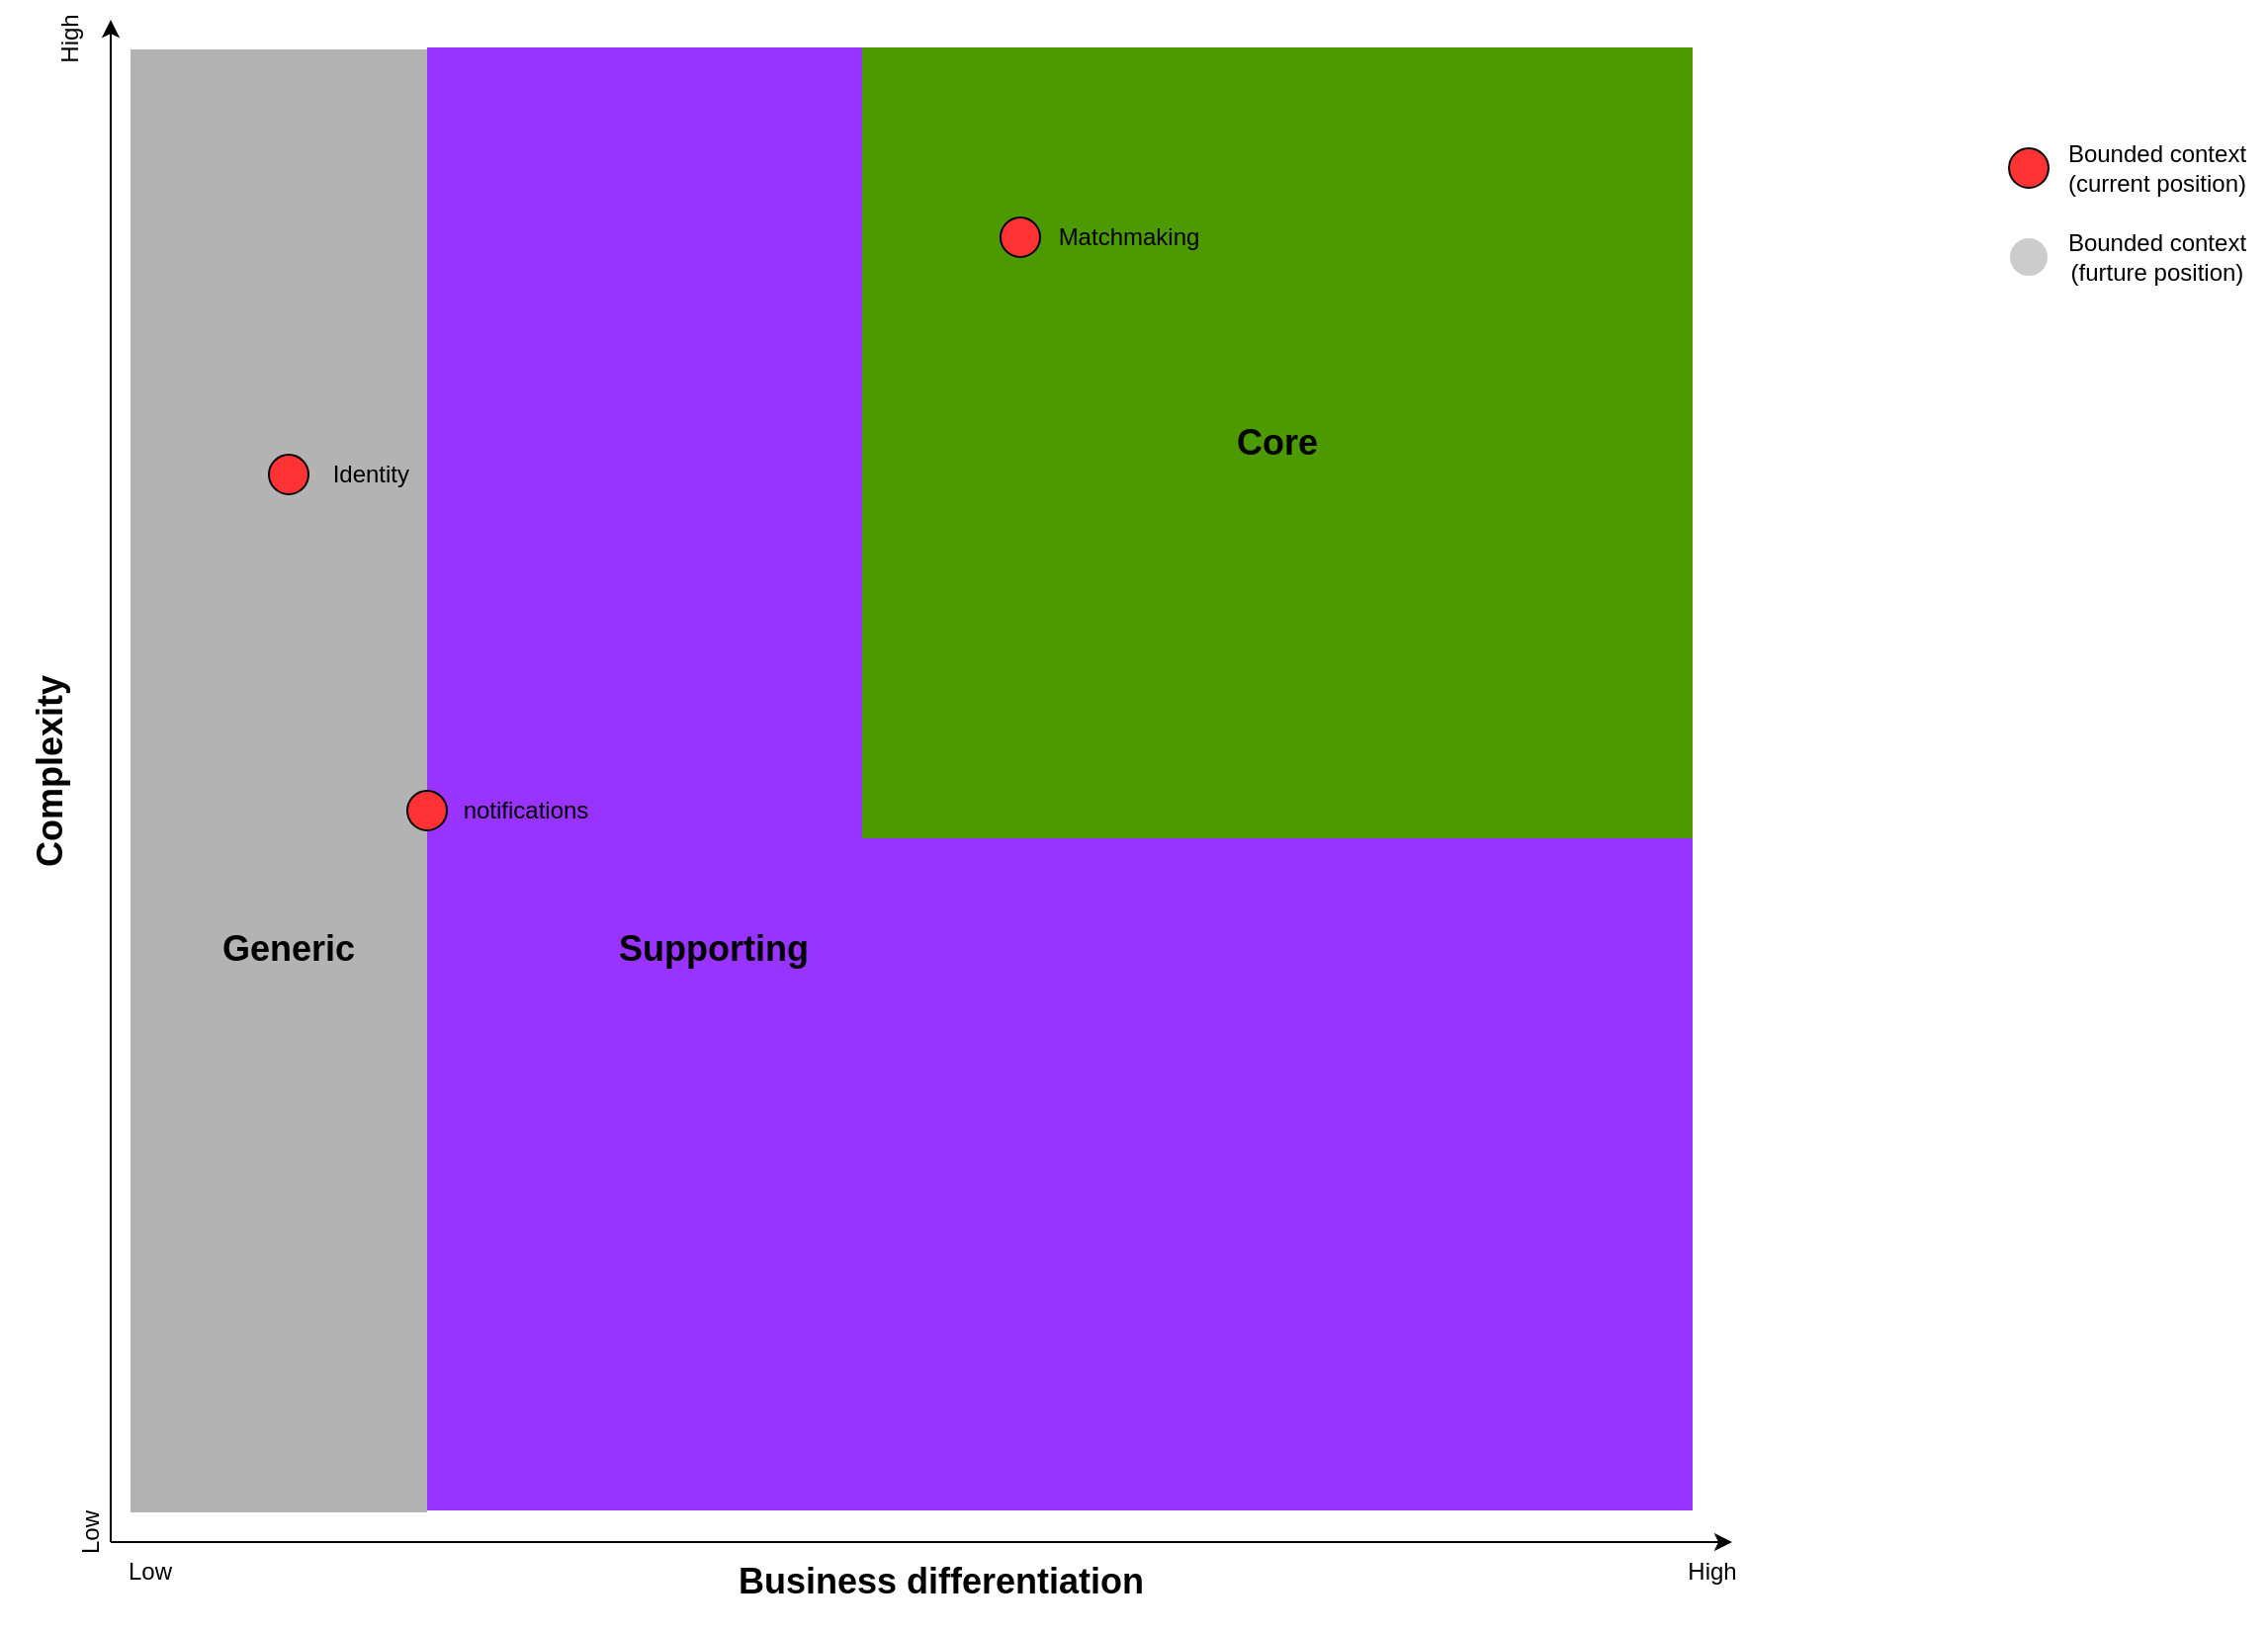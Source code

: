 <mxfile version="13.3.1" type="device"><diagram id="y_Ux036iL8ao2liGmcVH" name="core-domain-chart"><mxGraphModel dx="1329" dy="964" grid="1" gridSize="10" guides="1" tooltips="1" connect="1" arrows="1" fold="1" page="1" pageScale="1" pageWidth="850" pageHeight="1100" math="0" shadow="0"><root><mxCell id="7POqw8fOx_1jlbIEAkON-0"/><mxCell id="7POqw8fOx_1jlbIEAkON-1" style="locked=1;" parent="7POqw8fOx_1jlbIEAkON-0"/><mxCell id="uENPYtC2MfaOTDSbOvwd-11" value="" style="group" parent="7POqw8fOx_1jlbIEAkON-1" vertex="1" connectable="0"><mxGeometry x="79.5" y="30" width="870.5" height="800" as="geometry"/></mxCell><mxCell id="uENPYtC2MfaOTDSbOvwd-5" value="" style="rounded=0;whiteSpace=wrap;html=1;fillColor=#9933FF;strokeColor=none;connectable=0;" parent="uENPYtC2MfaOTDSbOvwd-11" vertex="1"><mxGeometry x="200.5" y="14" width="220" height="740" as="geometry"/></mxCell><mxCell id="uENPYtC2MfaOTDSbOvwd-7" value="" style="rounded=0;whiteSpace=wrap;html=1;fillColor=#9933FF;strokeColor=none;connectable=0;" parent="uENPYtC2MfaOTDSbOvwd-11" vertex="1"><mxGeometry x="210.5" y="414" width="630" height="340" as="geometry"/></mxCell><mxCell id="uENPYtC2MfaOTDSbOvwd-0" value="" style="endArrow=classic;html=1;" parent="uENPYtC2MfaOTDSbOvwd-11" edge="1"><mxGeometry width="50" height="50" relative="1" as="geometry"><mxPoint x="40.5" y="770" as="sourcePoint"/><mxPoint x="40.5" as="targetPoint"/></mxGeometry></mxCell><mxCell id="uENPYtC2MfaOTDSbOvwd-1" value="&lt;h2&gt;Complexity&lt;/h2&gt;" style="text;html=1;strokeColor=none;fillColor=none;align=center;verticalAlign=middle;whiteSpace=wrap;rounded=0;rotation=-90;" parent="uENPYtC2MfaOTDSbOvwd-11" vertex="1"><mxGeometry x="-9.5" y="370" width="39" height="20" as="geometry"/></mxCell><mxCell id="uENPYtC2MfaOTDSbOvwd-2" value="" style="endArrow=classic;html=1;" parent="uENPYtC2MfaOTDSbOvwd-11" edge="1"><mxGeometry width="50" height="50" relative="1" as="geometry"><mxPoint x="40.5" y="770" as="sourcePoint"/><mxPoint x="860.5" y="770" as="targetPoint"/></mxGeometry></mxCell><mxCell id="uENPYtC2MfaOTDSbOvwd-4" value="&lt;h2&gt;Business differentiation&lt;/h2&gt;" style="text;html=1;strokeColor=none;fillColor=none;align=center;verticalAlign=middle;whiteSpace=wrap;rounded=0;" parent="uENPYtC2MfaOTDSbOvwd-11" vertex="1"><mxGeometry x="330.5" y="780" width="260" height="20" as="geometry"/></mxCell><mxCell id="uENPYtC2MfaOTDSbOvwd-6" value="&lt;h2&gt;Core&lt;/h2&gt;" style="rounded=0;whiteSpace=wrap;html=1;fillColor=#4D9900;strokeColor=none;connectable=0;" parent="uENPYtC2MfaOTDSbOvwd-11" vertex="1"><mxGeometry x="420.5" y="14" width="420" height="400" as="geometry"/></mxCell><mxCell id="uENPYtC2MfaOTDSbOvwd-8" value="" style="rounded=0;whiteSpace=wrap;html=1;fillColor=#B3B3B3;strokeColor=none;connectable=0;" parent="uENPYtC2MfaOTDSbOvwd-11" vertex="1"><mxGeometry x="50.5" y="15" width="150" height="740" as="geometry"/></mxCell><mxCell id="uENPYtC2MfaOTDSbOvwd-9" value="&lt;h2&gt;Supporting&lt;/h2&gt;" style="text;html=1;strokeColor=none;fillColor=none;align=center;verticalAlign=middle;whiteSpace=wrap;rounded=0;" parent="uENPYtC2MfaOTDSbOvwd-11" vertex="1"><mxGeometry x="325.5" y="460" width="40" height="20" as="geometry"/></mxCell><mxCell id="uENPYtC2MfaOTDSbOvwd-10" value="&lt;h2&gt;Generic&lt;/h2&gt;" style="text;html=1;strokeColor=none;fillColor=none;align=center;verticalAlign=middle;whiteSpace=wrap;rounded=0;" parent="uENPYtC2MfaOTDSbOvwd-11" vertex="1"><mxGeometry x="110.5" y="460" width="40" height="20" as="geometry"/></mxCell><mxCell id="rGnyAY1_3tPmR1fd7tcl-27" value="Low" style="text;html=1;strokeColor=none;fillColor=none;align=center;verticalAlign=middle;whiteSpace=wrap;rounded=0;rotation=-90;" parent="uENPYtC2MfaOTDSbOvwd-11" vertex="1"><mxGeometry x="10.5" y="755" width="40" height="20" as="geometry"/></mxCell><mxCell id="rGnyAY1_3tPmR1fd7tcl-28" value="High" style="text;html=1;strokeColor=none;fillColor=none;align=center;verticalAlign=middle;whiteSpace=wrap;rounded=0;rotation=-90;" parent="uENPYtC2MfaOTDSbOvwd-11" vertex="1"><mxGeometry width="40" height="20" as="geometry"/></mxCell><mxCell id="rGnyAY1_3tPmR1fd7tcl-29" value="Low" style="text;html=1;strokeColor=none;fillColor=none;align=center;verticalAlign=middle;whiteSpace=wrap;rounded=0;" parent="uENPYtC2MfaOTDSbOvwd-11" vertex="1"><mxGeometry x="40" y="775" width="40" height="20" as="geometry"/></mxCell><mxCell id="rGnyAY1_3tPmR1fd7tcl-30" value="High" style="text;html=1;strokeColor=none;fillColor=none;align=center;verticalAlign=middle;whiteSpace=wrap;rounded=0;" parent="uENPYtC2MfaOTDSbOvwd-11" vertex="1"><mxGeometry x="830.5" y="775" width="40" height="20" as="geometry"/></mxCell><mxCell id="uENPYtC2MfaOTDSbOvwd-12" value="Bounded contexts" parent="7POqw8fOx_1jlbIEAkON-0"/><mxCell id="rGnyAY1_3tPmR1fd7tcl-4" value="" style="group" parent="uENPYtC2MfaOTDSbOvwd-12" vertex="1" connectable="0"><mxGeometry x="1080" y="95" width="130" height="20" as="geometry"/></mxCell><mxCell id="rGnyAY1_3tPmR1fd7tcl-16" value="" style="group" parent="rGnyAY1_3tPmR1fd7tcl-4" vertex="1" connectable="0"><mxGeometry width="130" height="20" as="geometry"/></mxCell><mxCell id="rGnyAY1_3tPmR1fd7tcl-0" value="" style="ellipse;whiteSpace=wrap;html=1;aspect=fixed;fillColor=#FF3333;" parent="rGnyAY1_3tPmR1fd7tcl-16" vertex="1"><mxGeometry width="20" height="20" as="geometry"/></mxCell><mxCell id="rGnyAY1_3tPmR1fd7tcl-1" value="Bounded context&lt;br&gt;(current position)" style="text;html=1;strokeColor=none;fillColor=none;align=center;verticalAlign=middle;whiteSpace=wrap;rounded=0;" parent="rGnyAY1_3tPmR1fd7tcl-16" vertex="1"><mxGeometry x="20" width="110" height="20" as="geometry"/></mxCell><mxCell id="rGnyAY1_3tPmR1fd7tcl-7" value="" style="group" parent="uENPYtC2MfaOTDSbOvwd-12" vertex="1" connectable="0"><mxGeometry x="570" y="130" width="130" height="20" as="geometry"/></mxCell><mxCell id="rGnyAY1_3tPmR1fd7tcl-8" value="" style="ellipse;whiteSpace=wrap;html=1;aspect=fixed;fillColor=#FF3333;" parent="rGnyAY1_3tPmR1fd7tcl-7" vertex="1"><mxGeometry width="20" height="20" as="geometry"/></mxCell><mxCell id="rGnyAY1_3tPmR1fd7tcl-9" value="Matchmaking&amp;nbsp; &amp;nbsp; &amp;nbsp;&amp;nbsp;" style="text;html=1;strokeColor=none;fillColor=none;align=center;verticalAlign=middle;whiteSpace=wrap;rounded=0;" parent="rGnyAY1_3tPmR1fd7tcl-7" vertex="1"><mxGeometry x="20" width="110" height="20" as="geometry"/></mxCell><mxCell id="rGnyAY1_3tPmR1fd7tcl-11" value="" style="group" parent="uENPYtC2MfaOTDSbOvwd-12" vertex="1" connectable="0"><mxGeometry x="200" y="250" width="130" height="20" as="geometry"/></mxCell><mxCell id="rGnyAY1_3tPmR1fd7tcl-12" value="" style="ellipse;whiteSpace=wrap;html=1;aspect=fixed;fillColor=#FF3333;" parent="rGnyAY1_3tPmR1fd7tcl-11" vertex="1"><mxGeometry width="20" height="20" as="geometry"/></mxCell><mxCell id="rGnyAY1_3tPmR1fd7tcl-13" value="Identity&amp;nbsp; &amp;nbsp; &amp;nbsp; &amp;nbsp; &amp;nbsp; &amp;nbsp; &amp;nbsp;&amp;nbsp;" style="text;html=1;strokeColor=none;fillColor=none;align=center;verticalAlign=middle;whiteSpace=wrap;rounded=0;" parent="rGnyAY1_3tPmR1fd7tcl-11" vertex="1"><mxGeometry x="20" width="110" height="20" as="geometry"/></mxCell><mxCell id="rGnyAY1_3tPmR1fd7tcl-17" value="" style="group" parent="uENPYtC2MfaOTDSbOvwd-12" vertex="1" connectable="0"><mxGeometry x="1080" y="140" width="130" height="20" as="geometry"/></mxCell><mxCell id="rGnyAY1_3tPmR1fd7tcl-18" value="" style="ellipse;whiteSpace=wrap;html=1;aspect=fixed;fillColor=#CCCCCC;strokeColor=#FFFFFF;" parent="rGnyAY1_3tPmR1fd7tcl-17" vertex="1"><mxGeometry width="20" height="20" as="geometry"/></mxCell><mxCell id="rGnyAY1_3tPmR1fd7tcl-19" value="Bounded context&lt;br&gt;(furture position)" style="text;html=1;strokeColor=none;fillColor=none;align=center;verticalAlign=middle;whiteSpace=wrap;rounded=0;" parent="rGnyAY1_3tPmR1fd7tcl-17" vertex="1"><mxGeometry x="20" width="110" height="20" as="geometry"/></mxCell><mxCell id="rGnyAY1_3tPmR1fd7tcl-22" value="" style="group" parent="uENPYtC2MfaOTDSbOvwd-12" vertex="1" connectable="0"><mxGeometry x="270" y="420" width="130" height="20" as="geometry"/></mxCell><mxCell id="rGnyAY1_3tPmR1fd7tcl-23" value="" style="group" parent="rGnyAY1_3tPmR1fd7tcl-22" vertex="1" connectable="0"><mxGeometry width="130" height="20" as="geometry"/></mxCell><mxCell id="rGnyAY1_3tPmR1fd7tcl-24" value="" style="ellipse;whiteSpace=wrap;html=1;aspect=fixed;fillColor=#FF3333;" parent="rGnyAY1_3tPmR1fd7tcl-23" vertex="1"><mxGeometry width="20" height="20" as="geometry"/></mxCell><mxCell id="rGnyAY1_3tPmR1fd7tcl-25" value="notifications&amp;nbsp; &amp;nbsp; &amp;nbsp; &amp;nbsp; &amp;nbsp;" style="text;html=1;strokeColor=none;fillColor=none;align=center;verticalAlign=middle;whiteSpace=wrap;rounded=0;" parent="rGnyAY1_3tPmR1fd7tcl-23" vertex="1"><mxGeometry x="20" width="110" height="20" as="geometry"/></mxCell></root></mxGraphModel></diagram></mxfile>